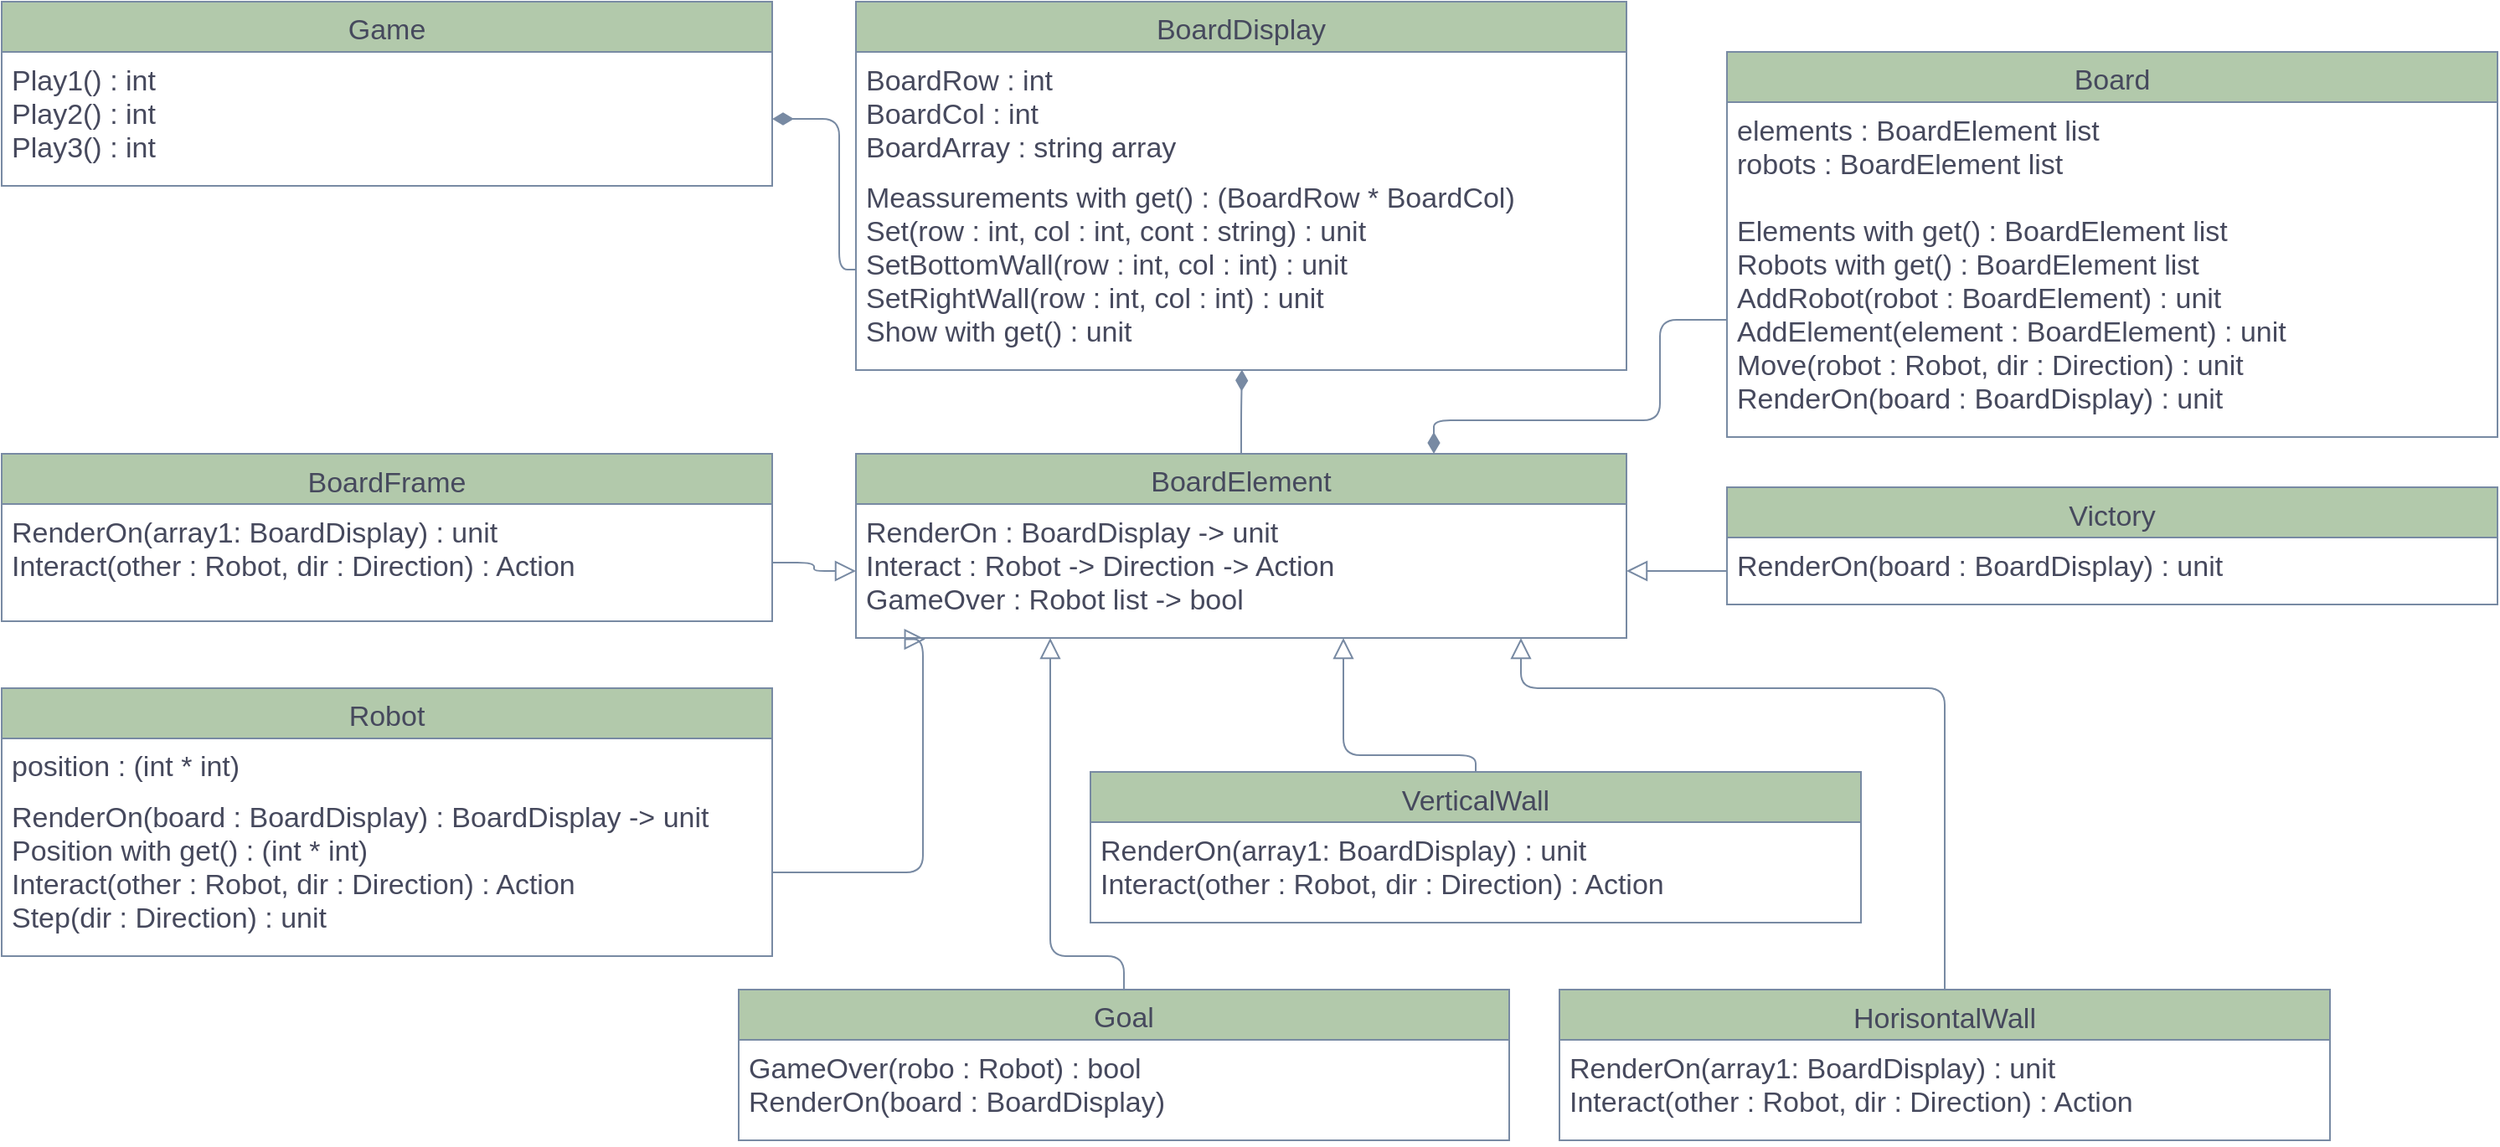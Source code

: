 <mxfile version="16.1.4" type="device"><diagram id="FlILSjMfm8x5ImFhXj1Y" name="Page-1"><mxGraphModel dx="1197" dy="442" grid="0" gridSize="10" guides="1" tooltips="1" connect="1" arrows="1" fold="1" page="0" pageScale="1" pageWidth="850" pageHeight="1100" math="0" shadow="0"><root><mxCell id="0"/><mxCell id="1" parent="0"/><mxCell id="9I5P3SODKdaIGe5Qxwfa-85" style="edgeStyle=orthogonalEdgeStyle;jumpSize=6;orthogonalLoop=1;jettySize=auto;html=1;exitX=0;exitY=0.5;exitDx=0;exitDy=0;entryX=1;entryY=0.5;entryDx=0;entryDy=0;endArrow=diamondThin;endFill=1;endSize=10;strokeColor=#788AA3;fontColor=#46495D;" edge="1" parent="1" source="9I5P3SODKdaIGe5Qxwfa-9" target="9I5P3SODKdaIGe5Qxwfa-45"><mxGeometry relative="1" as="geometry"><Array as="points"><mxPoint x="1020" y="650"/><mxPoint x="1020" y="560"/></Array></mxGeometry></mxCell><mxCell id="9I5P3SODKdaIGe5Qxwfa-7" value="BoardDisplay" style="swimlane;fontStyle=0;childLayout=stackLayout;horizontal=1;startSize=30;horizontalStack=0;resizeParent=1;resizeParentMax=0;resizeLast=0;collapsible=1;marginBottom=0;fontSize=17;align=center;fillColor=#B2C9AB;strokeColor=#788AA3;fontColor=#46495D;" vertex="1" parent="1"><mxGeometry x="1030" y="490" width="460" height="220" as="geometry"><mxRectangle x="1030" y="355" width="130" height="30" as="alternateBounds"/></mxGeometry></mxCell><mxCell id="9I5P3SODKdaIGe5Qxwfa-8" value="BoardRow : int&#10;BoardCol : int&#10;BoardArray : string array" style="text;fillColor=none;align=left;verticalAlign=top;spacingLeft=4;spacingRight=4;overflow=hidden;points=[[0,0.5],[1,0.5]];portConstraint=eastwest;rotatable=0;fontSize=17;strokeWidth=1;fontColor=#46495D;" vertex="1" parent="9I5P3SODKdaIGe5Qxwfa-7"><mxGeometry y="30" width="460" height="70" as="geometry"/></mxCell><mxCell id="9I5P3SODKdaIGe5Qxwfa-9" value="Meassurements with get() : (BoardRow * BoardCol)&#10;Set(row : int, col : int, cont : string) : unit&#10;SetBottomWall(row : int, col : int) : unit&#10;SetRightWall(row : int, col : int) : unit    &#10;Show with get() : unit&#10;&#10;" style="text;strokeColor=none;fillColor=none;align=left;verticalAlign=top;spacingLeft=4;spacingRight=4;overflow=hidden;points=[[0,0.5],[1,0.5]];portConstraint=eastwest;rotatable=0;fontSize=17;fontColor=#46495D;" vertex="1" parent="9I5P3SODKdaIGe5Qxwfa-7"><mxGeometry y="100" width="460" height="120" as="geometry"/></mxCell><mxCell id="9I5P3SODKdaIGe5Qxwfa-83" style="edgeStyle=orthogonalEdgeStyle;jumpSize=6;orthogonalLoop=1;jettySize=auto;html=1;exitX=0.5;exitY=0;exitDx=0;exitDy=0;entryX=0.501;entryY=0.998;entryDx=0;entryDy=0;entryPerimeter=0;endArrow=diamondThin;endFill=1;endSize=10;strokeColor=#788AA3;fontColor=#46495D;" edge="1" parent="1" source="9I5P3SODKdaIGe5Qxwfa-15" target="9I5P3SODKdaIGe5Qxwfa-9"><mxGeometry relative="1" as="geometry"/></mxCell><mxCell id="9I5P3SODKdaIGe5Qxwfa-15" value="BoardElement" style="swimlane;fontStyle=0;childLayout=stackLayout;horizontal=1;startSize=30;horizontalStack=0;resizeParent=1;resizeParentMax=0;resizeLast=0;collapsible=1;marginBottom=0;fontSize=17;strokeWidth=1;fillColor=#B2C9AB;strokeColor=#788AA3;fontColor=#46495D;" vertex="1" parent="1"><mxGeometry x="1030" y="760" width="460" height="110" as="geometry"><mxRectangle x="50" y="320" width="140" height="30" as="alternateBounds"/></mxGeometry></mxCell><mxCell id="9I5P3SODKdaIGe5Qxwfa-16" value="RenderOn : BoardDisplay -&gt; unit&#10;Interact : Robot -&gt; Direction -&gt; Action&#10;GameOver : Robot list -&gt; bool" style="text;strokeColor=none;fillColor=none;align=left;verticalAlign=top;spacingLeft=4;spacingRight=4;overflow=hidden;points=[[0,0.5],[1,0.5]];portConstraint=eastwest;rotatable=0;fontSize=17;fontColor=#46495D;" vertex="1" parent="9I5P3SODKdaIGe5Qxwfa-15"><mxGeometry y="30" width="460" height="80" as="geometry"/></mxCell><mxCell id="9I5P3SODKdaIGe5Qxwfa-64" style="edgeStyle=orthogonalEdgeStyle;orthogonalLoop=1;jettySize=auto;html=1;exitX=1;exitY=0.5;exitDx=0;exitDy=0;entryX=0.09;entryY=1.01;entryDx=0;entryDy=0;entryPerimeter=0;endArrow=block;endFill=0;endSize=10;strokeColor=#788AA3;fontColor=#46495D;" edge="1" parent="1" source="9I5P3SODKdaIGe5Qxwfa-21" target="9I5P3SODKdaIGe5Qxwfa-16"><mxGeometry relative="1" as="geometry"><Array as="points"><mxPoint x="1070" y="1010"/><mxPoint x="1070" y="871"/></Array></mxGeometry></mxCell><mxCell id="9I5P3SODKdaIGe5Qxwfa-19" value="Robot" style="swimlane;fontStyle=0;childLayout=stackLayout;horizontal=1;startSize=30;horizontalStack=0;resizeParent=1;resizeParentMax=0;resizeLast=0;collapsible=1;marginBottom=0;fontSize=17;strokeWidth=1;fillColor=#B2C9AB;strokeColor=#788AA3;fontColor=#46495D;" vertex="1" parent="1"><mxGeometry x="520" y="900" width="460" height="160" as="geometry"/></mxCell><mxCell id="9I5P3SODKdaIGe5Qxwfa-20" value="position : (int * int)" style="text;fillColor=none;align=left;verticalAlign=middle;spacingLeft=4;spacingRight=4;overflow=hidden;points=[[0,0.5],[1,0.5]];portConstraint=eastwest;rotatable=0;fontSize=17;fontColor=#46495D;" vertex="1" parent="9I5P3SODKdaIGe5Qxwfa-19"><mxGeometry y="30" width="460" height="30" as="geometry"/></mxCell><mxCell id="9I5P3SODKdaIGe5Qxwfa-21" value="RenderOn(board : BoardDisplay) : BoardDisplay -&gt; unit&#10;Position with get() : (int * int)&#10;Interact(other : Robot, dir : Direction) : Action&#10;Step(dir : Direction) : unit&#10;&#10;&#10;&#10;%3CmxGraphModel%3E%3Croot%3E%3CmxCell%20id%3D%220%22%2F%3E%3CmxCell%20id%3D%221%22%20parent%3D%220%22%2F%3E%3CmxCell%20id%3D%222%22%20value%3D%22BoardElement%22%20style%3D%22swimlane%3BfontStyle%3D0%3BchildLayout%3DstackLayout%3Bhorizontal%3D1%3BstartSize%3D30%3BhorizontalStack%3D0%3BresizeParent%3D1%3BresizeParentMax%3D0%3BresizeLast%3D0%3Bcollapsible%3D1%3BmarginBottom%3D0%3BfontSize%3D17%3BstrokeColor%3Ddefault%3BstrokeWidth%3D1%3B%22%20vertex%3D%221%22%20parent%3D%221%22%3E%3CmxGeometry%20x%3D%2250%22%20y%3D%22320%22%20width%3D%22140%22%20height%3D%22120%22%20as%3D%22geometry%22%2F%3E%3C%2FmxCell%3E%3CmxCell%20id%3D%223%22%20value%3D%22Item%201%22%20style%3D%22text%3BstrokeColor%3Ddefault%3BfillColor%3Dnone%3Balign%3Dleft%3BverticalAlign%3Dmiddle%3BspacingLeft%3D4%3BspacingRight%3D4%3Boverflow%3Dhidden%3Bpoints%3D%5B%5B0%2C0.5%5D%2C%5B1%2C0.5%5D%5D%3BportConstraint%3Deastwest%3Brotatable%3D0%3BfontSize%3D17%3B%22%20vertex%3D%221%22%20parent%3D%222%22%3E%3CmxGeometry%20y%3D%2230%22%20width%3D%22140%22%20height%3D%2230%22%20as%3D%22geometry%22%2F%3E%3C%2FmxCell%3E%3CmxCell%20id%3D%224%22%20value%3D%22Item%202%22%20style%3D%22text%3BstrokeColor%3Dnone%3BfillColor%3Dnone%3Balign%3Dleft%3BverticalAlign%3Dmiddle%3BspacingLeft%3D4%3BspacingRight%3D4%3Boverflow%3Dhidden%3Bpoints%3D%5B%5B0%2C0.5%5D%2C%5B1%2C0.5%5D%5D%3BportConstraint%3Deastwest%3Brotatable%3D0%3BfontSize%3D17%3B%22%20vertex%3D%221%22%20parent%3D%222%22%3E%3CmxGeometry%20y%3D%2260%22%20width%3D%22140%22%20height%3D%2230%22%20as%3D%22geometry%22%2F%3E%3C%2FmxCell%3E%3CmxCell%20id%3D%225%22%20value%3D%22Item%203%22%20style%3D%22text%3BstrokeColor%3Dnone%3BfillColor%3Dnone%3Balign%3Dleft%3BverticalAlign%3Dmiddle%3BspacingLeft%3D4%3BspacingRight%3D4%3Boverflow%3Dhidden%3Bpoints%3D%5B%5B0%2C0.5%5D%2C%5B1%2C0.5%5D%5D%3BportConstraint%3Deastwest%3Brotatable%3D0%3BfontSize%3D17%3B%22%20vertex%3D%221%22%20parent%3D%222%22%3E%3CmxGeometry%20y%3D%2290%22%20width%3D%22140%22%20height%3D%2230%22%20as%3D%22geometry%22%2F%3E%3C%2FmxCell%3E%3C%2Froot%3E%3C%2FmxGraphModel%3E&#10;" style="text;strokeColor=none;fillColor=none;align=left;verticalAlign=top;spacingLeft=4;spacingRight=4;overflow=hidden;points=[[0,0.5],[1,0.5]];portConstraint=eastwest;rotatable=0;fontSize=17;fontColor=#46495D;" vertex="1" parent="9I5P3SODKdaIGe5Qxwfa-19"><mxGeometry y="60" width="460" height="100" as="geometry"/></mxCell><mxCell id="9I5P3SODKdaIGe5Qxwfa-67" style="edgeStyle=orthogonalEdgeStyle;orthogonalLoop=1;jettySize=auto;html=1;exitX=0.5;exitY=0;exitDx=0;exitDy=0;endArrow=block;endFill=0;endSize=10;strokeColor=#788AA3;fontColor=#46495D;" edge="1" parent="1" source="9I5P3SODKdaIGe5Qxwfa-23"><mxGeometry relative="1" as="geometry"><mxPoint x="1146" y="870" as="targetPoint"/><Array as="points"><mxPoint x="1190" y="1060"/><mxPoint x="1146" y="1060"/></Array></mxGeometry></mxCell><mxCell id="9I5P3SODKdaIGe5Qxwfa-23" value="Goal" style="swimlane;fontStyle=0;childLayout=stackLayout;horizontal=1;startSize=30;horizontalStack=0;resizeParent=1;resizeParentMax=0;resizeLast=0;collapsible=1;marginBottom=0;fontSize=17;strokeWidth=1;fillColor=#B2C9AB;strokeColor=#788AA3;fontColor=#46495D;" vertex="1" parent="1"><mxGeometry x="960" y="1080" width="460" height="90" as="geometry"/></mxCell><mxCell id="9I5P3SODKdaIGe5Qxwfa-24" value="GameOver(robo : Robot) : bool&#10;RenderOn(board : BoardDisplay)" style="text;fillColor=none;align=left;verticalAlign=top;spacingLeft=4;spacingRight=4;overflow=hidden;points=[[0,0.5],[1,0.5]];portConstraint=eastwest;rotatable=0;fontSize=17;labelBackgroundColor=none;fontColor=#46495D;" vertex="1" parent="9I5P3SODKdaIGe5Qxwfa-23"><mxGeometry y="30" width="460" height="60" as="geometry"/></mxCell><mxCell id="9I5P3SODKdaIGe5Qxwfa-31" value="BoardFrame" style="swimlane;fontStyle=0;childLayout=stackLayout;horizontal=1;startSize=30;horizontalStack=0;resizeParent=1;resizeParentMax=0;resizeLast=0;collapsible=1;marginBottom=0;fontSize=17;strokeWidth=1;verticalAlign=top;fillColor=#B2C9AB;strokeColor=#788AA3;fontColor=#46495D;" vertex="1" parent="1"><mxGeometry x="520" y="760" width="460" height="100" as="geometry"/></mxCell><mxCell id="9I5P3SODKdaIGe5Qxwfa-32" value="RenderOn(array1: BoardDisplay) : unit&#10;Interact(other : Robot, dir : Direction) : Action" style="text;fillColor=none;align=left;verticalAlign=top;spacingLeft=4;spacingRight=4;overflow=hidden;points=[[0,0.5],[1,0.5]];portConstraint=eastwest;rotatable=0;fontSize=17;labelBackgroundColor=none;fontColor=#46495D;" vertex="1" parent="9I5P3SODKdaIGe5Qxwfa-31"><mxGeometry y="30" width="460" height="70" as="geometry"/></mxCell><mxCell id="9I5P3SODKdaIGe5Qxwfa-70" style="edgeStyle=orthogonalEdgeStyle;orthogonalLoop=1;jettySize=auto;html=1;exitX=0.5;exitY=0;exitDx=0;exitDy=0;endArrow=block;endFill=0;endSize=10;strokeColor=#788AA3;fontColor=#46495D;" edge="1" parent="1" source="9I5P3SODKdaIGe5Qxwfa-33"><mxGeometry relative="1" as="geometry"><mxPoint x="1321" y="870" as="targetPoint"/><Array as="points"><mxPoint x="1400" y="940"/><mxPoint x="1321" y="940"/></Array></mxGeometry></mxCell><mxCell id="9I5P3SODKdaIGe5Qxwfa-33" value="VerticalWall" style="swimlane;fontStyle=0;childLayout=stackLayout;horizontal=1;startSize=30;horizontalStack=0;resizeParent=1;resizeParentMax=0;resizeLast=0;collapsible=1;marginBottom=0;fontSize=17;strokeWidth=1;verticalAlign=top;fillColor=#B2C9AB;strokeColor=#788AA3;fontColor=#46495D;" vertex="1" parent="1"><mxGeometry x="1170" y="950" width="460" height="90" as="geometry"/></mxCell><mxCell id="9I5P3SODKdaIGe5Qxwfa-34" value="RenderOn(array1: BoardDisplay) : unit&#10;Interact(other : Robot, dir : Direction) : Action" style="text;fillColor=none;align=left;verticalAlign=top;spacingLeft=4;spacingRight=4;overflow=hidden;points=[[0,0.5],[1,0.5]];portConstraint=eastwest;rotatable=0;fontSize=17;labelBackgroundColor=none;fontColor=#46495D;" vertex="1" parent="9I5P3SODKdaIGe5Qxwfa-33"><mxGeometry y="30" width="460" height="60" as="geometry"/></mxCell><mxCell id="9I5P3SODKdaIGe5Qxwfa-72" style="edgeStyle=orthogonalEdgeStyle;orthogonalLoop=1;jettySize=auto;html=1;exitX=0.5;exitY=0;exitDx=0;exitDy=0;endArrow=block;endFill=0;endSize=10;strokeColor=#788AA3;fontColor=#46495D;" edge="1" parent="1" source="9I5P3SODKdaIGe5Qxwfa-35"><mxGeometry relative="1" as="geometry"><mxPoint x="1427" y="870" as="targetPoint"/><Array as="points"><mxPoint x="1680" y="900"/><mxPoint x="1427" y="900"/></Array></mxGeometry></mxCell><mxCell id="9I5P3SODKdaIGe5Qxwfa-35" value="HorisontalWall" style="swimlane;fontStyle=0;childLayout=stackLayout;horizontal=1;startSize=30;horizontalStack=0;resizeParent=1;resizeParentMax=0;resizeLast=0;collapsible=1;marginBottom=0;fontSize=17;strokeWidth=1;verticalAlign=top;fillColor=#B2C9AB;strokeColor=#788AA3;fontColor=#46495D;" vertex="1" parent="1"><mxGeometry x="1450" y="1080" width="460" height="90" as="geometry"/></mxCell><mxCell id="9I5P3SODKdaIGe5Qxwfa-36" value="RenderOn(array1: BoardDisplay) : unit&#10;Interact(other : Robot, dir : Direction) : Action" style="text;fillColor=none;align=left;verticalAlign=top;spacingLeft=4;spacingRight=4;overflow=hidden;points=[[0,0.5],[1,0.5]];portConstraint=eastwest;rotatable=0;fontSize=17;labelBackgroundColor=none;fontColor=#46495D;" vertex="1" parent="9I5P3SODKdaIGe5Qxwfa-35"><mxGeometry y="30" width="460" height="60" as="geometry"/></mxCell><mxCell id="9I5P3SODKdaIGe5Qxwfa-37" value="Victory" style="swimlane;fontStyle=0;childLayout=stackLayout;horizontal=1;startSize=30;horizontalStack=0;resizeParent=1;resizeParentMax=0;resizeLast=0;collapsible=1;marginBottom=0;fontSize=17;strokeWidth=1;verticalAlign=top;fillColor=#B2C9AB;strokeColor=#788AA3;fontColor=#46495D;" vertex="1" parent="1"><mxGeometry x="1550" y="780" width="460" height="70" as="geometry"/></mxCell><mxCell id="9I5P3SODKdaIGe5Qxwfa-38" value="RenderOn(board : BoardDisplay) : unit " style="text;fillColor=none;align=left;verticalAlign=top;spacingLeft=4;spacingRight=4;overflow=hidden;points=[[0,0.5],[1,0.5]];portConstraint=eastwest;rotatable=0;fontSize=17;labelBackgroundColor=none;fontColor=#46495D;" vertex="1" parent="9I5P3SODKdaIGe5Qxwfa-37"><mxGeometry y="30" width="460" height="40" as="geometry"/></mxCell><mxCell id="9I5P3SODKdaIGe5Qxwfa-92" style="edgeStyle=orthogonalEdgeStyle;jumpSize=6;orthogonalLoop=1;jettySize=auto;html=1;exitX=0;exitY=0.5;exitDx=0;exitDy=0;entryX=0.75;entryY=0;entryDx=0;entryDy=0;endArrow=diamondThin;endFill=1;endSize=10;strokeColor=#788AA3;fontColor=#46495D;" edge="1" parent="1" source="9I5P3SODKdaIGe5Qxwfa-41" target="9I5P3SODKdaIGe5Qxwfa-15"><mxGeometry relative="1" as="geometry"><Array as="points"><mxPoint x="1510" y="680"/><mxPoint x="1510" y="740"/><mxPoint x="1375" y="740"/></Array></mxGeometry></mxCell><mxCell id="9I5P3SODKdaIGe5Qxwfa-39" value="Board" style="swimlane;fontStyle=0;childLayout=stackLayout;horizontal=1;startSize=30;horizontalStack=0;resizeParent=1;resizeParentMax=0;resizeLast=0;collapsible=1;marginBottom=0;fontSize=17;strokeWidth=1;fillColor=#B2C9AB;strokeColor=#788AA3;fontColor=#46495D;" vertex="1" parent="1"><mxGeometry x="1550" y="520" width="460" height="230" as="geometry"><mxRectangle x="1580" y="345" width="80" height="30" as="alternateBounds"/></mxGeometry></mxCell><mxCell id="9I5P3SODKdaIGe5Qxwfa-40" value="elements : BoardElement list&#10;robots : BoardElement list" style="text;fillColor=none;align=left;verticalAlign=top;spacingLeft=4;spacingRight=4;overflow=hidden;points=[[0,0.5],[1,0.5]];portConstraint=eastwest;rotatable=0;fontSize=17;fontColor=#46495D;" vertex="1" parent="9I5P3SODKdaIGe5Qxwfa-39"><mxGeometry y="30" width="460" height="60" as="geometry"/></mxCell><mxCell id="9I5P3SODKdaIGe5Qxwfa-41" value="Elements with get() : BoardElement list&#10;Robots with get() : BoardElement list&#10;AddRobot(robot : BoardElement) : unit&#10;AddElement(element : BoardElement) : unit&#10;Move(robot : Robot, dir : Direction) : unit&#10;RenderOn(board : BoardDisplay) : unit&#10;" style="text;strokeColor=none;fillColor=none;align=left;verticalAlign=top;spacingLeft=4;spacingRight=4;overflow=hidden;points=[[0,0.5],[1,0.5]];portConstraint=eastwest;rotatable=0;fontSize=17;fontColor=#46495D;" vertex="1" parent="9I5P3SODKdaIGe5Qxwfa-39"><mxGeometry y="90" width="460" height="140" as="geometry"/></mxCell><mxCell id="9I5P3SODKdaIGe5Qxwfa-43" value="Game" style="swimlane;fontStyle=0;childLayout=stackLayout;horizontal=1;startSize=30;horizontalStack=0;resizeParent=1;resizeParentMax=0;resizeLast=0;collapsible=1;marginBottom=0;fontSize=17;strokeWidth=1;fillColor=#B2C9AB;strokeColor=#788AA3;fontColor=#46495D;" vertex="1" parent="1"><mxGeometry x="520" y="490" width="460" height="110" as="geometry"/></mxCell><mxCell id="9I5P3SODKdaIGe5Qxwfa-45" value="Play1() : int&#10;Play2() : int&#10;Play3() : int&#10;" style="text;strokeColor=none;fillColor=none;align=left;verticalAlign=top;spacingLeft=4;spacingRight=4;overflow=hidden;points=[[0,0.5],[1,0.5]];portConstraint=eastwest;rotatable=0;fontSize=17;fontColor=#46495D;" vertex="1" parent="9I5P3SODKdaIGe5Qxwfa-43"><mxGeometry y="30" width="460" height="80" as="geometry"/></mxCell><mxCell id="9I5P3SODKdaIGe5Qxwfa-58" style="edgeStyle=orthogonalEdgeStyle;orthogonalLoop=1;jettySize=auto;html=1;exitX=1;exitY=0.5;exitDx=0;exitDy=0;entryX=0;entryY=0.5;entryDx=0;entryDy=0;endArrow=block;endFill=0;endSize=10;strokeColor=#788AA3;fontColor=#46495D;" edge="1" parent="1" source="9I5P3SODKdaIGe5Qxwfa-32" target="9I5P3SODKdaIGe5Qxwfa-16"><mxGeometry relative="1" as="geometry"/></mxCell><mxCell id="9I5P3SODKdaIGe5Qxwfa-59" style="edgeStyle=orthogonalEdgeStyle;orthogonalLoop=1;jettySize=auto;html=1;exitX=0;exitY=0.5;exitDx=0;exitDy=0;entryX=1;entryY=0.5;entryDx=0;entryDy=0;endArrow=block;endFill=0;endSize=10;strokeColor=#788AA3;fontColor=#46495D;" edge="1" parent="1" source="9I5P3SODKdaIGe5Qxwfa-38" target="9I5P3SODKdaIGe5Qxwfa-16"><mxGeometry relative="1" as="geometry"/></mxCell></root></mxGraphModel></diagram></mxfile>